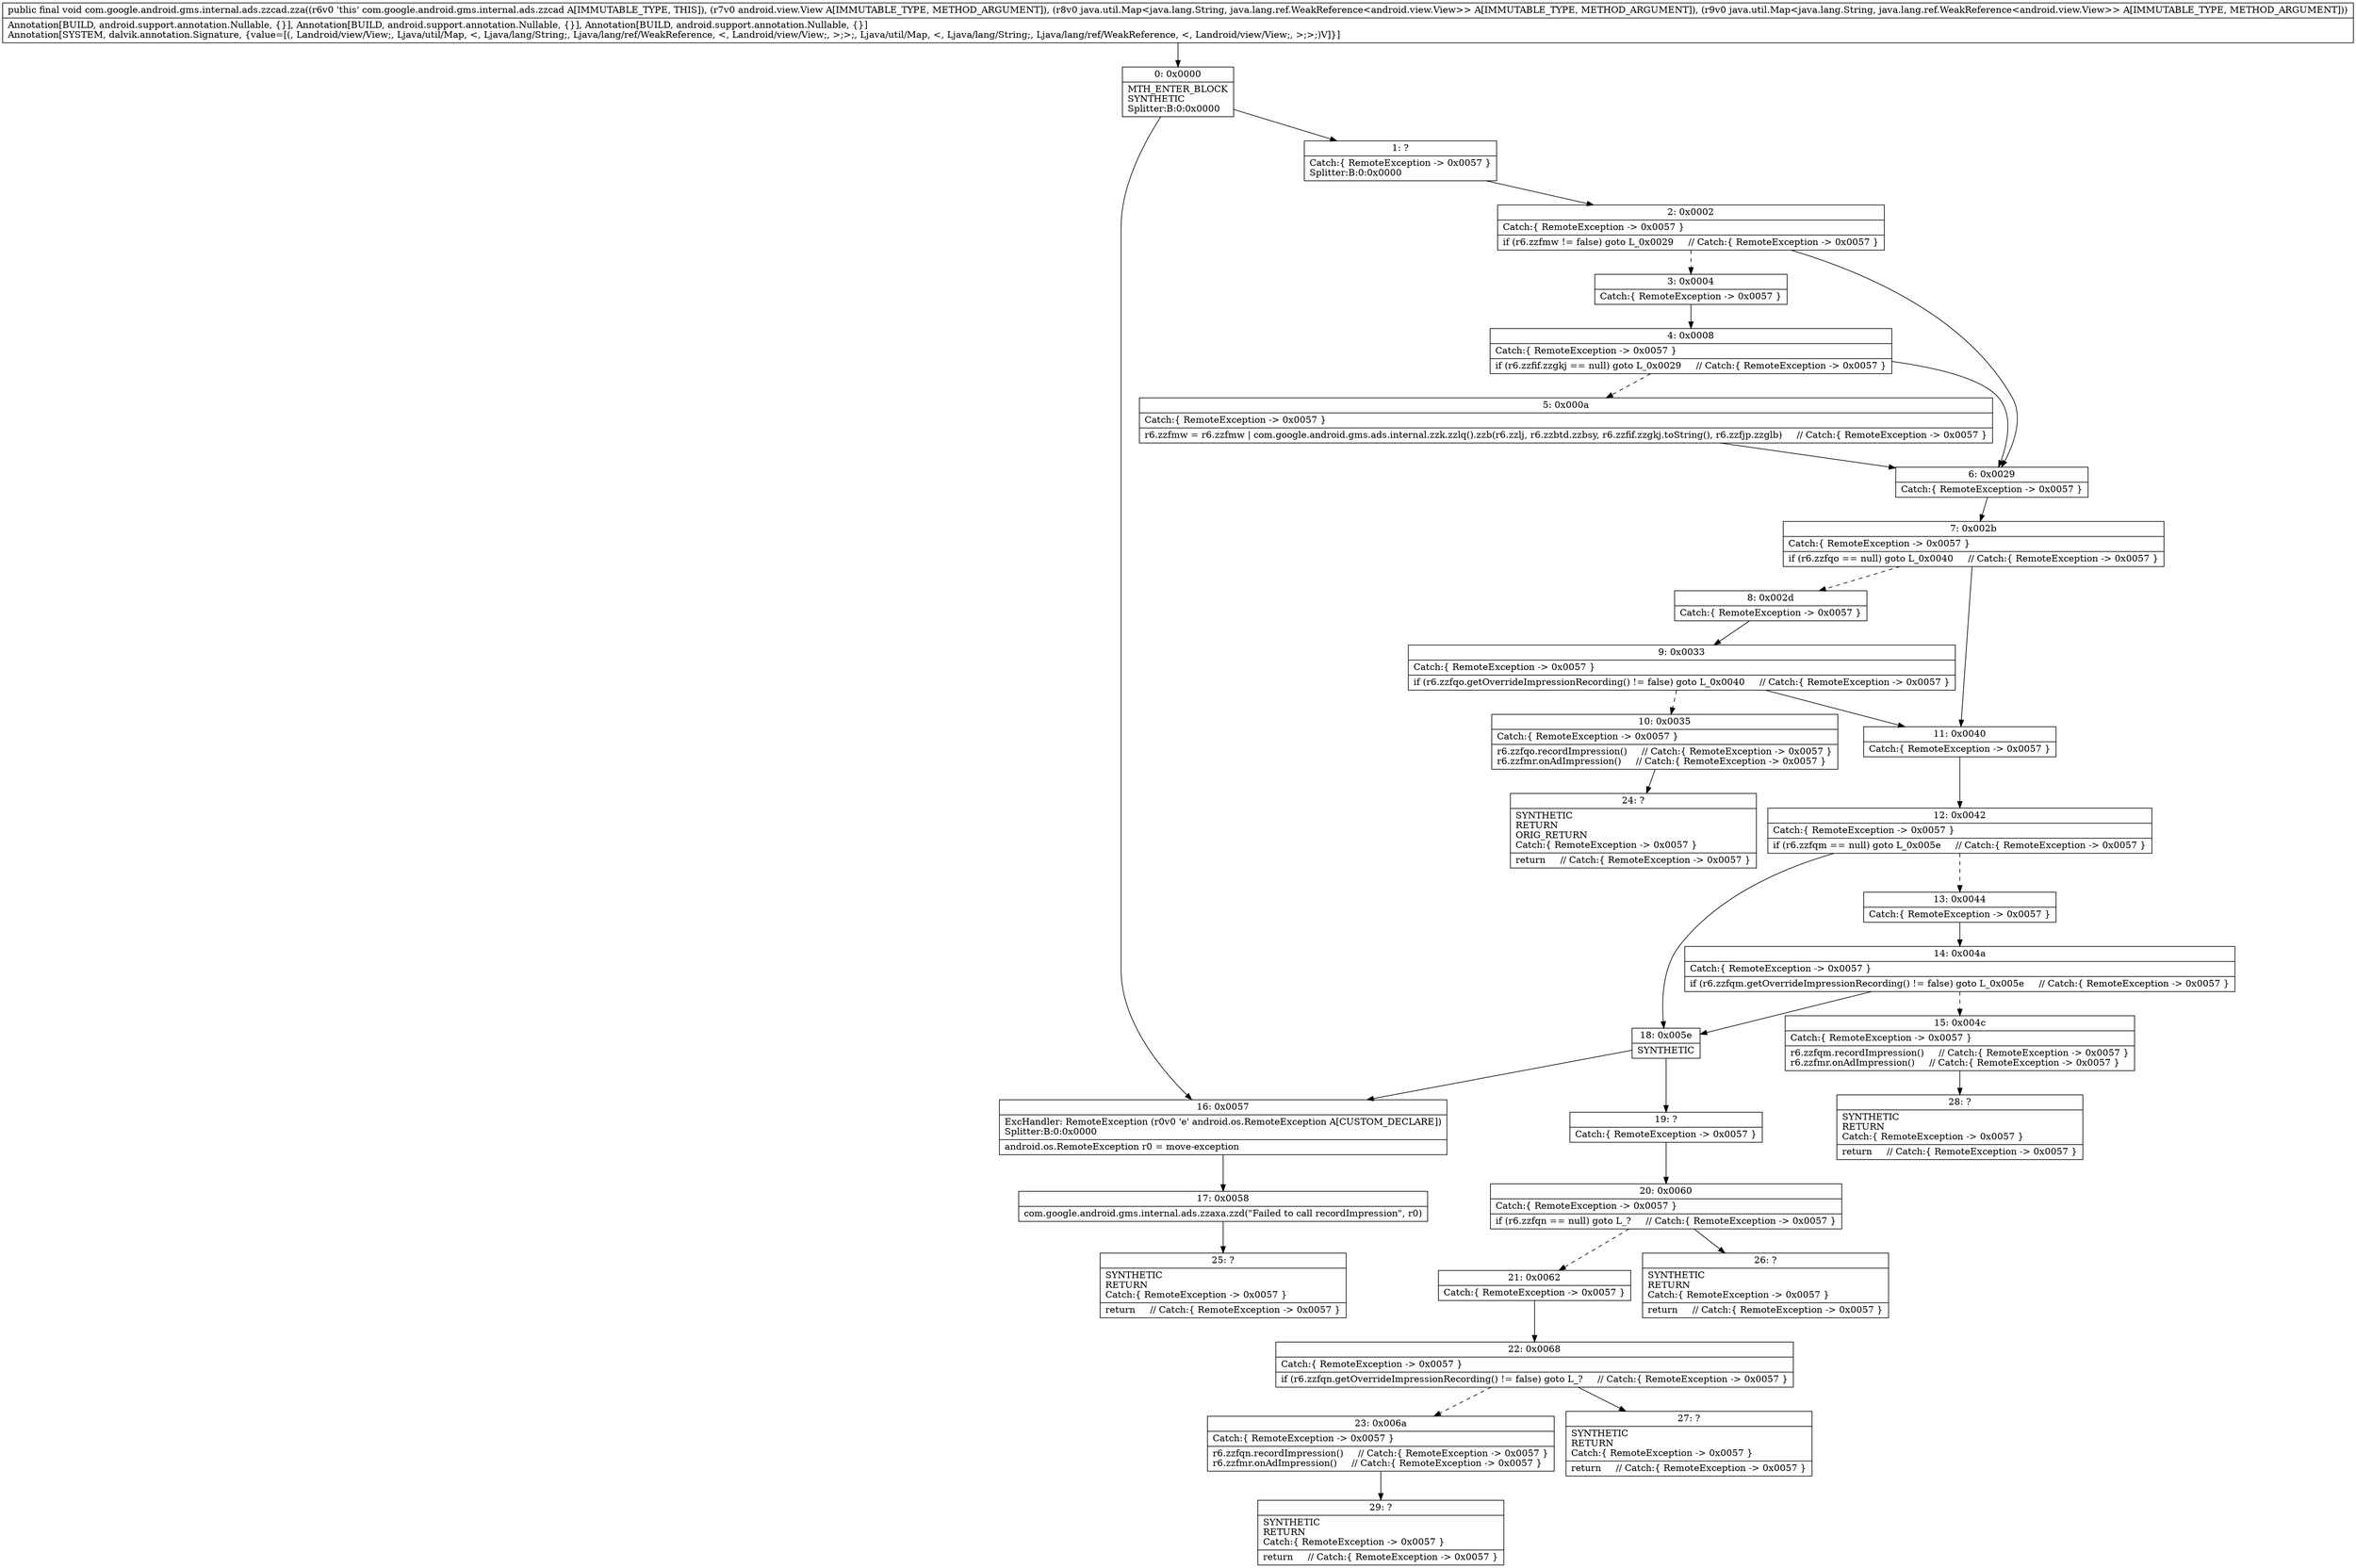 digraph "CFG forcom.google.android.gms.internal.ads.zzcad.zza(Landroid\/view\/View;Ljava\/util\/Map;Ljava\/util\/Map;)V" {
Node_0 [shape=record,label="{0\:\ 0x0000|MTH_ENTER_BLOCK\lSYNTHETIC\lSplitter:B:0:0x0000\l}"];
Node_1 [shape=record,label="{1\:\ ?|Catch:\{ RemoteException \-\> 0x0057 \}\lSplitter:B:0:0x0000\l}"];
Node_2 [shape=record,label="{2\:\ 0x0002|Catch:\{ RemoteException \-\> 0x0057 \}\l|if (r6.zzfmw != false) goto L_0x0029     \/\/ Catch:\{ RemoteException \-\> 0x0057 \}\l}"];
Node_3 [shape=record,label="{3\:\ 0x0004|Catch:\{ RemoteException \-\> 0x0057 \}\l}"];
Node_4 [shape=record,label="{4\:\ 0x0008|Catch:\{ RemoteException \-\> 0x0057 \}\l|if (r6.zzfif.zzgkj == null) goto L_0x0029     \/\/ Catch:\{ RemoteException \-\> 0x0057 \}\l}"];
Node_5 [shape=record,label="{5\:\ 0x000a|Catch:\{ RemoteException \-\> 0x0057 \}\l|r6.zzfmw = r6.zzfmw \| com.google.android.gms.ads.internal.zzk.zzlq().zzb(r6.zzlj, r6.zzbtd.zzbsy, r6.zzfif.zzgkj.toString(), r6.zzfjp.zzglb)     \/\/ Catch:\{ RemoteException \-\> 0x0057 \}\l}"];
Node_6 [shape=record,label="{6\:\ 0x0029|Catch:\{ RemoteException \-\> 0x0057 \}\l}"];
Node_7 [shape=record,label="{7\:\ 0x002b|Catch:\{ RemoteException \-\> 0x0057 \}\l|if (r6.zzfqo == null) goto L_0x0040     \/\/ Catch:\{ RemoteException \-\> 0x0057 \}\l}"];
Node_8 [shape=record,label="{8\:\ 0x002d|Catch:\{ RemoteException \-\> 0x0057 \}\l}"];
Node_9 [shape=record,label="{9\:\ 0x0033|Catch:\{ RemoteException \-\> 0x0057 \}\l|if (r6.zzfqo.getOverrideImpressionRecording() != false) goto L_0x0040     \/\/ Catch:\{ RemoteException \-\> 0x0057 \}\l}"];
Node_10 [shape=record,label="{10\:\ 0x0035|Catch:\{ RemoteException \-\> 0x0057 \}\l|r6.zzfqo.recordImpression()     \/\/ Catch:\{ RemoteException \-\> 0x0057 \}\lr6.zzfmr.onAdImpression()     \/\/ Catch:\{ RemoteException \-\> 0x0057 \}\l}"];
Node_11 [shape=record,label="{11\:\ 0x0040|Catch:\{ RemoteException \-\> 0x0057 \}\l}"];
Node_12 [shape=record,label="{12\:\ 0x0042|Catch:\{ RemoteException \-\> 0x0057 \}\l|if (r6.zzfqm == null) goto L_0x005e     \/\/ Catch:\{ RemoteException \-\> 0x0057 \}\l}"];
Node_13 [shape=record,label="{13\:\ 0x0044|Catch:\{ RemoteException \-\> 0x0057 \}\l}"];
Node_14 [shape=record,label="{14\:\ 0x004a|Catch:\{ RemoteException \-\> 0x0057 \}\l|if (r6.zzfqm.getOverrideImpressionRecording() != false) goto L_0x005e     \/\/ Catch:\{ RemoteException \-\> 0x0057 \}\l}"];
Node_15 [shape=record,label="{15\:\ 0x004c|Catch:\{ RemoteException \-\> 0x0057 \}\l|r6.zzfqm.recordImpression()     \/\/ Catch:\{ RemoteException \-\> 0x0057 \}\lr6.zzfmr.onAdImpression()     \/\/ Catch:\{ RemoteException \-\> 0x0057 \}\l}"];
Node_16 [shape=record,label="{16\:\ 0x0057|ExcHandler: RemoteException (r0v0 'e' android.os.RemoteException A[CUSTOM_DECLARE])\lSplitter:B:0:0x0000\l|android.os.RemoteException r0 = move\-exception\l}"];
Node_17 [shape=record,label="{17\:\ 0x0058|com.google.android.gms.internal.ads.zzaxa.zzd(\"Failed to call recordImpression\", r0)\l}"];
Node_18 [shape=record,label="{18\:\ 0x005e|SYNTHETIC\l}"];
Node_19 [shape=record,label="{19\:\ ?|Catch:\{ RemoteException \-\> 0x0057 \}\l}"];
Node_20 [shape=record,label="{20\:\ 0x0060|Catch:\{ RemoteException \-\> 0x0057 \}\l|if (r6.zzfqn == null) goto L_?     \/\/ Catch:\{ RemoteException \-\> 0x0057 \}\l}"];
Node_21 [shape=record,label="{21\:\ 0x0062|Catch:\{ RemoteException \-\> 0x0057 \}\l}"];
Node_22 [shape=record,label="{22\:\ 0x0068|Catch:\{ RemoteException \-\> 0x0057 \}\l|if (r6.zzfqn.getOverrideImpressionRecording() != false) goto L_?     \/\/ Catch:\{ RemoteException \-\> 0x0057 \}\l}"];
Node_23 [shape=record,label="{23\:\ 0x006a|Catch:\{ RemoteException \-\> 0x0057 \}\l|r6.zzfqn.recordImpression()     \/\/ Catch:\{ RemoteException \-\> 0x0057 \}\lr6.zzfmr.onAdImpression()     \/\/ Catch:\{ RemoteException \-\> 0x0057 \}\l}"];
Node_24 [shape=record,label="{24\:\ ?|SYNTHETIC\lRETURN\lORIG_RETURN\lCatch:\{ RemoteException \-\> 0x0057 \}\l|return     \/\/ Catch:\{ RemoteException \-\> 0x0057 \}\l}"];
Node_25 [shape=record,label="{25\:\ ?|SYNTHETIC\lRETURN\lCatch:\{ RemoteException \-\> 0x0057 \}\l|return     \/\/ Catch:\{ RemoteException \-\> 0x0057 \}\l}"];
Node_26 [shape=record,label="{26\:\ ?|SYNTHETIC\lRETURN\lCatch:\{ RemoteException \-\> 0x0057 \}\l|return     \/\/ Catch:\{ RemoteException \-\> 0x0057 \}\l}"];
Node_27 [shape=record,label="{27\:\ ?|SYNTHETIC\lRETURN\lCatch:\{ RemoteException \-\> 0x0057 \}\l|return     \/\/ Catch:\{ RemoteException \-\> 0x0057 \}\l}"];
Node_28 [shape=record,label="{28\:\ ?|SYNTHETIC\lRETURN\lCatch:\{ RemoteException \-\> 0x0057 \}\l|return     \/\/ Catch:\{ RemoteException \-\> 0x0057 \}\l}"];
Node_29 [shape=record,label="{29\:\ ?|SYNTHETIC\lRETURN\lCatch:\{ RemoteException \-\> 0x0057 \}\l|return     \/\/ Catch:\{ RemoteException \-\> 0x0057 \}\l}"];
MethodNode[shape=record,label="{public final void com.google.android.gms.internal.ads.zzcad.zza((r6v0 'this' com.google.android.gms.internal.ads.zzcad A[IMMUTABLE_TYPE, THIS]), (r7v0 android.view.View A[IMMUTABLE_TYPE, METHOD_ARGUMENT]), (r8v0 java.util.Map\<java.lang.String, java.lang.ref.WeakReference\<android.view.View\>\> A[IMMUTABLE_TYPE, METHOD_ARGUMENT]), (r9v0 java.util.Map\<java.lang.String, java.lang.ref.WeakReference\<android.view.View\>\> A[IMMUTABLE_TYPE, METHOD_ARGUMENT]))  | Annotation[BUILD, android.support.annotation.Nullable, \{\}], Annotation[BUILD, android.support.annotation.Nullable, \{\}], Annotation[BUILD, android.support.annotation.Nullable, \{\}]\lAnnotation[SYSTEM, dalvik.annotation.Signature, \{value=[(, Landroid\/view\/View;, Ljava\/util\/Map, \<, Ljava\/lang\/String;, Ljava\/lang\/ref\/WeakReference, \<, Landroid\/view\/View;, \>;\>;, Ljava\/util\/Map, \<, Ljava\/lang\/String;, Ljava\/lang\/ref\/WeakReference, \<, Landroid\/view\/View;, \>;\>;)V]\}]\l}"];
MethodNode -> Node_0;
Node_0 -> Node_1;
Node_0 -> Node_16;
Node_1 -> Node_2;
Node_2 -> Node_3[style=dashed];
Node_2 -> Node_6;
Node_3 -> Node_4;
Node_4 -> Node_5[style=dashed];
Node_4 -> Node_6;
Node_5 -> Node_6;
Node_6 -> Node_7;
Node_7 -> Node_8[style=dashed];
Node_7 -> Node_11;
Node_8 -> Node_9;
Node_9 -> Node_10[style=dashed];
Node_9 -> Node_11;
Node_10 -> Node_24;
Node_11 -> Node_12;
Node_12 -> Node_13[style=dashed];
Node_12 -> Node_18;
Node_13 -> Node_14;
Node_14 -> Node_15[style=dashed];
Node_14 -> Node_18;
Node_15 -> Node_28;
Node_16 -> Node_17;
Node_17 -> Node_25;
Node_18 -> Node_19;
Node_18 -> Node_16;
Node_19 -> Node_20;
Node_20 -> Node_21[style=dashed];
Node_20 -> Node_26;
Node_21 -> Node_22;
Node_22 -> Node_23[style=dashed];
Node_22 -> Node_27;
Node_23 -> Node_29;
}

